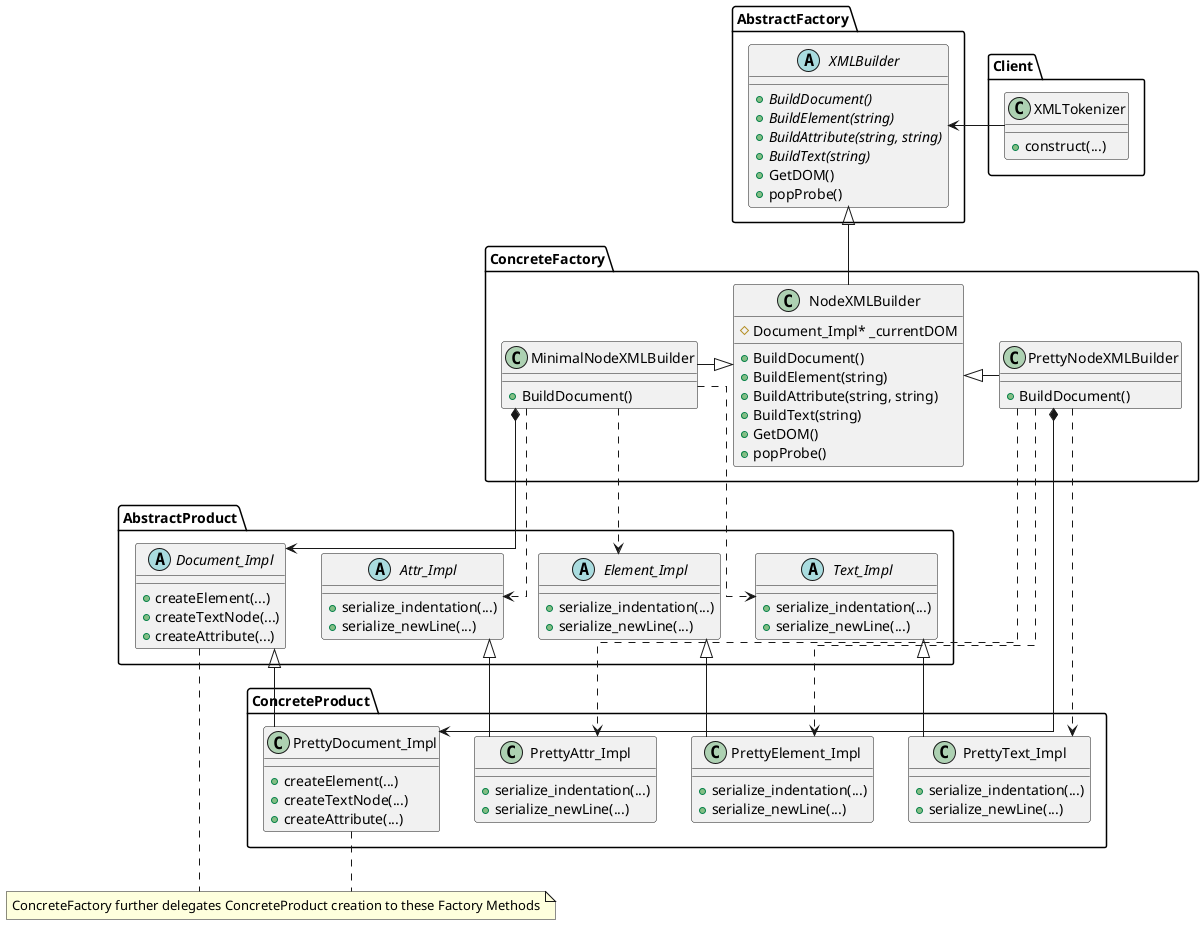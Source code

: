 @startuml AbstractFactory
skinparam linetype ortho
'skinparam linetype polyline

abstract class AbstractFactory.XMLBuilder {
	+{abstract}BuildDocument()
	+{abstract}BuildElement(string)
	+{abstract}BuildAttribute(string, string)
	+{abstract}BuildText(string)
	+GetDOM()
	+popProbe()
}

class ConcreteFactory.NodeXMLBuilder {
	#Document_Impl* _currentDOM
	+BuildDocument()
	+BuildElement(string)
	+BuildAttribute(string, string)
	+BuildText(string)
	+GetDOM()
	+popProbe()
}

class ConcreteFactory.MinimalNodeXMLBuilder {
	+BuildDocument()
}

class ConcreteFactory.PrettyNodeXMLBuilder {
	+BuildDocument()
}

abstract class AbstractProduct.Document_Impl {
	+createElement(...)
	+createTextNode(...)
	+createAttribute(...)
}

class ConcreteProduct.PrettyDocument_Impl {
	+createElement(...)
	+createTextNode(...)
	+createAttribute(...)
}

abstract class AbstractProduct.Element_Impl {
	+serialize_indentation(...)
	+serialize_newLine(...)
}

class ConcreteProduct.PrettyElement_Impl {
	+serialize_indentation(...)
	+serialize_newLine(...)
}

abstract class AbstractProduct.Attr_Impl {
	+serialize_indentation(...)
	+serialize_newLine(...)
}

class ConcreteProduct.PrettyAttr_Impl {
	+serialize_indentation(...)
	+serialize_newLine(...)
}

abstract class AbstractProduct.Text_Impl {
	+serialize_indentation(...)
	+serialize_newLine(...)
}

class ConcreteProduct.PrettyText_Impl {
	+serialize_indentation(...)
	+serialize_newLine(...)
}

class Client.XMLTokenizer {
	+construct(...)
}

note "ConcreteFactory further delegates ConcreteProduct creation to these Factory Methods" as N1

AbstractFactory.XMLBuilder <|-down- ConcreteFactory.NodeXMLBuilder
ConcreteFactory.NodeXMLBuilder <|-left- ConcreteFactory.MinimalNodeXMLBuilder
ConcreteFactory.NodeXMLBuilder <|-right- ConcreteFactory.PrettyNodeXMLBuilder
ConcreteFactory.MinimalNodeXMLBuilder *--> AbstractProduct.Document_Impl
ConcreteFactory.MinimalNodeXMLBuilder ..> AbstractProduct.Element_Impl
ConcreteFactory.MinimalNodeXMLBuilder ..> AbstractProduct.Attr_Impl
ConcreteFactory.MinimalNodeXMLBuilder ..> AbstractProduct.Text_Impl
ConcreteFactory.PrettyNodeXMLBuilder *--> ConcreteProduct.PrettyDocument_Impl
ConcreteFactory.PrettyNodeXMLBuilder ..> ConcreteProduct.PrettyElement_Impl
ConcreteFactory.PrettyNodeXMLBuilder ..> ConcreteProduct.PrettyAttr_Impl
ConcreteFactory.PrettyNodeXMLBuilder ..> ConcreteProduct.PrettyText_Impl
AbstractProduct.Document_Impl <|-- ConcreteProduct.PrettyDocument_Impl
AbstractProduct.Document_Impl .down. N1
N1 .up. ConcreteProduct.PrettyDocument_Impl
AbstractProduct.Element_Impl <|-- ConcreteProduct.PrettyElement_Impl
AbstractProduct.Attr_Impl <|-- ConcreteProduct.PrettyAttr_Impl
AbstractProduct.Text_Impl <|-- ConcreteProduct.PrettyText_Impl
Client.XMLTokenizer -right-> AbstractFactory.XMLBuilder

@enduml